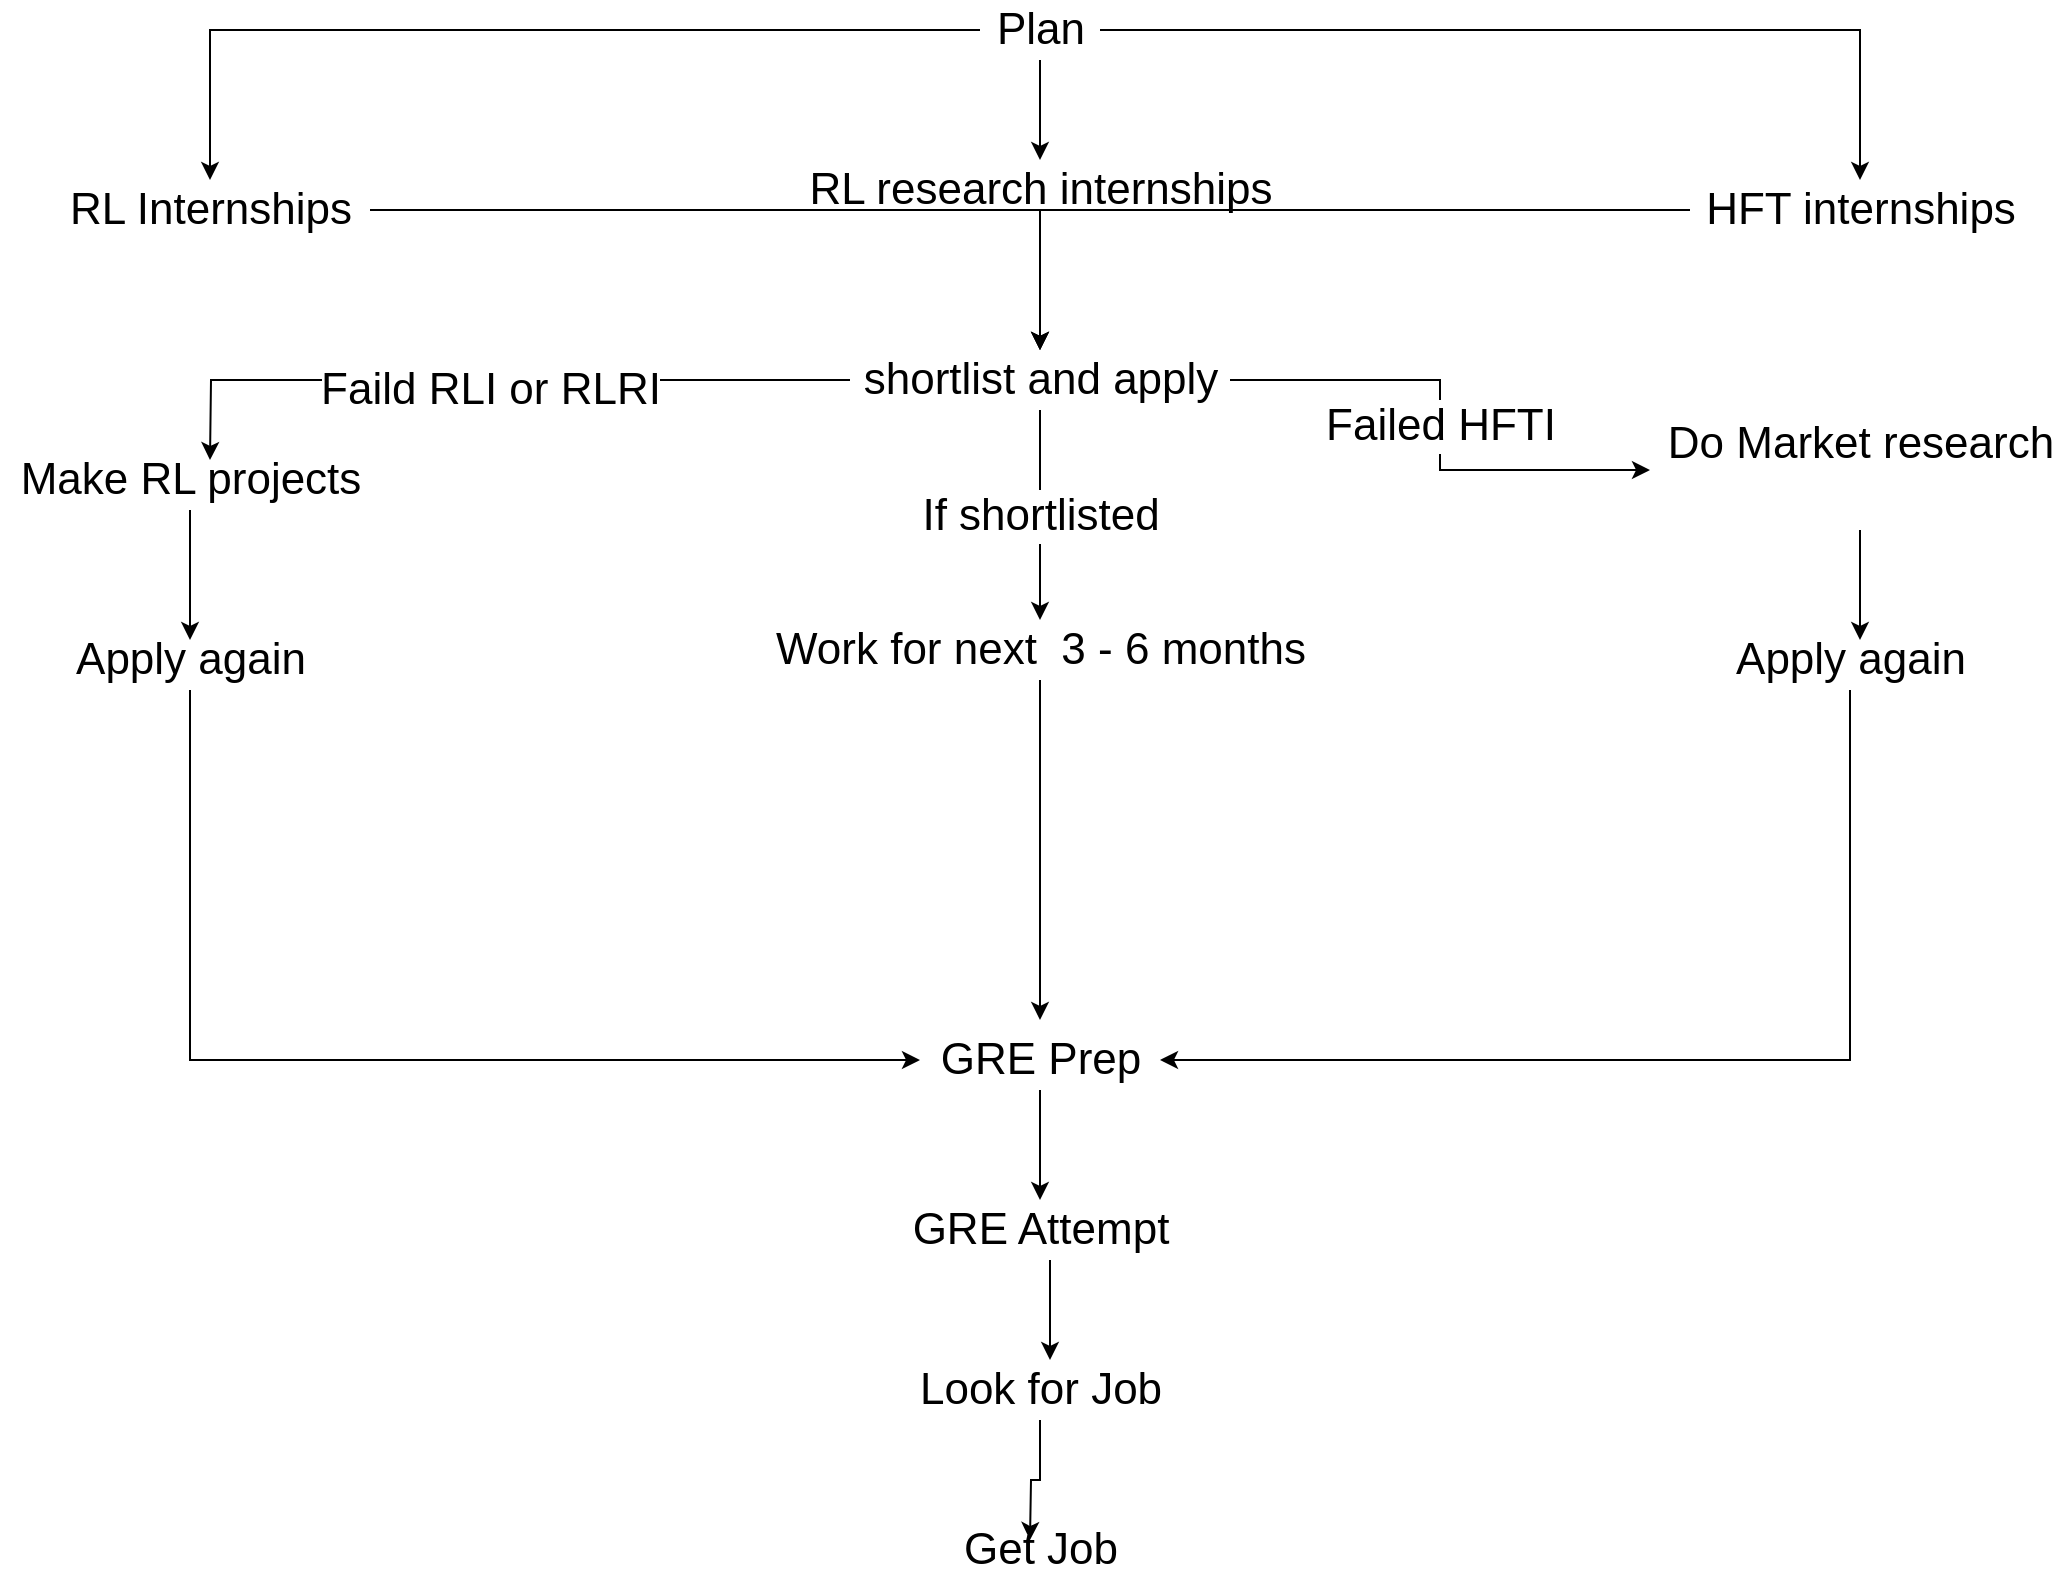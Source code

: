 <mxfile version="14.8.0" type="github"><diagram id="JyMA1FF_Z3HoRKJ4YqKp" name="Page-1"><mxGraphModel dx="2200" dy="752" grid="1" gridSize="10" guides="1" tooltips="1" connect="1" arrows="1" fold="1" page="1" pageScale="1" pageWidth="850" pageHeight="1100" math="0" shadow="0"><root><mxCell id="0"/><mxCell id="1" parent="0"/><mxCell id="hdbqBdg7iey2Or3MLaw9-4" style="edgeStyle=orthogonalEdgeStyle;rounded=0;orthogonalLoop=1;jettySize=auto;html=1;fontSize=22;" edge="1" parent="1" source="hdbqBdg7iey2Or3MLaw9-1" target="hdbqBdg7iey2Or3MLaw9-3"><mxGeometry relative="1" as="geometry"/></mxCell><mxCell id="hdbqBdg7iey2Or3MLaw9-6" style="edgeStyle=orthogonalEdgeStyle;rounded=0;orthogonalLoop=1;jettySize=auto;html=1;fontSize=22;" edge="1" parent="1" source="hdbqBdg7iey2Or3MLaw9-1" target="hdbqBdg7iey2Or3MLaw9-5"><mxGeometry relative="1" as="geometry"/></mxCell><mxCell id="hdbqBdg7iey2Or3MLaw9-8" style="edgeStyle=orthogonalEdgeStyle;rounded=0;orthogonalLoop=1;jettySize=auto;html=1;fontSize=22;" edge="1" parent="1" source="hdbqBdg7iey2Or3MLaw9-1" target="hdbqBdg7iey2Or3MLaw9-7"><mxGeometry relative="1" as="geometry"/></mxCell><mxCell id="hdbqBdg7iey2Or3MLaw9-1" value="Plan" style="text;html=1;align=center;verticalAlign=middle;resizable=0;points=[];autosize=1;strokeColor=none;fontSize=22;" vertex="1" parent="1"><mxGeometry x="475" y="20" width="60" height="30" as="geometry"/></mxCell><mxCell id="hdbqBdg7iey2Or3MLaw9-41" style="edgeStyle=orthogonalEdgeStyle;rounded=0;orthogonalLoop=1;jettySize=auto;html=1;fontSize=22;" edge="1" parent="1" source="hdbqBdg7iey2Or3MLaw9-3" target="hdbqBdg7iey2Or3MLaw9-9"><mxGeometry relative="1" as="geometry"/></mxCell><mxCell id="hdbqBdg7iey2Or3MLaw9-3" value="RL Internships" style="text;html=1;align=center;verticalAlign=middle;resizable=0;points=[];autosize=1;strokeColor=none;fontSize=22;" vertex="1" parent="1"><mxGeometry x="10" y="110" width="160" height="30" as="geometry"/></mxCell><mxCell id="hdbqBdg7iey2Or3MLaw9-39" style="edgeStyle=orthogonalEdgeStyle;rounded=0;orthogonalLoop=1;jettySize=auto;html=1;fontSize=22;" edge="1" parent="1" source="hdbqBdg7iey2Or3MLaw9-5" target="hdbqBdg7iey2Or3MLaw9-9"><mxGeometry relative="1" as="geometry"/></mxCell><mxCell id="hdbqBdg7iey2Or3MLaw9-5" value="RL research internships" style="text;html=1;align=center;verticalAlign=middle;resizable=0;points=[];autosize=1;strokeColor=none;fontSize=22;" vertex="1" parent="1"><mxGeometry x="380" y="100" width="250" height="30" as="geometry"/></mxCell><mxCell id="hdbqBdg7iey2Or3MLaw9-40" style="edgeStyle=orthogonalEdgeStyle;rounded=0;orthogonalLoop=1;jettySize=auto;html=1;fontSize=22;" edge="1" parent="1" source="hdbqBdg7iey2Or3MLaw9-7" target="hdbqBdg7iey2Or3MLaw9-9"><mxGeometry relative="1" as="geometry"/></mxCell><mxCell id="hdbqBdg7iey2Or3MLaw9-7" value="HFT internships" style="text;html=1;align=center;verticalAlign=middle;resizable=0;points=[];autosize=1;strokeColor=none;fontSize=22;" vertex="1" parent="1"><mxGeometry x="830" y="110" width="170" height="30" as="geometry"/></mxCell><mxCell id="hdbqBdg7iey2Or3MLaw9-26" style="edgeStyle=orthogonalEdgeStyle;rounded=0;orthogonalLoop=1;jettySize=auto;html=1;fontSize=22;" edge="1" parent="1" source="hdbqBdg7iey2Or3MLaw9-9"><mxGeometry relative="1" as="geometry"><mxPoint x="90" y="250" as="targetPoint"/></mxGeometry></mxCell><mxCell id="hdbqBdg7iey2Or3MLaw9-27" value="Faild RLI or RLRI" style="edgeLabel;html=1;align=center;verticalAlign=middle;resizable=0;points=[];fontSize=22;" vertex="1" connectable="0" parent="hdbqBdg7iey2Or3MLaw9-26"><mxGeometry y="5" relative="1" as="geometry"><mxPoint as="offset"/></mxGeometry></mxCell><mxCell id="hdbqBdg7iey2Or3MLaw9-42" value="If shortlisted" style="edgeStyle=orthogonalEdgeStyle;rounded=0;orthogonalLoop=1;jettySize=auto;html=1;fontSize=22;" edge="1" parent="1" source="hdbqBdg7iey2Or3MLaw9-9" target="hdbqBdg7iey2Or3MLaw9-16"><mxGeometry relative="1" as="geometry"/></mxCell><mxCell id="hdbqBdg7iey2Or3MLaw9-43" value="Failed HFTI" style="edgeStyle=orthogonalEdgeStyle;rounded=0;orthogonalLoop=1;jettySize=auto;html=1;fontSize=22;" edge="1" parent="1" source="hdbqBdg7iey2Or3MLaw9-9" target="hdbqBdg7iey2Or3MLaw9-35"><mxGeometry relative="1" as="geometry"/></mxCell><mxCell id="hdbqBdg7iey2Or3MLaw9-9" value="shortlist and apply" style="text;html=1;align=center;verticalAlign=middle;resizable=0;points=[];autosize=1;strokeColor=none;fontSize=22;" vertex="1" parent="1"><mxGeometry x="410" y="195" width="190" height="30" as="geometry"/></mxCell><mxCell id="hdbqBdg7iey2Or3MLaw9-15" value="&amp;nbsp;&amp;nbsp; " style="text;html=1;align=center;verticalAlign=middle;resizable=0;points=[];autosize=1;strokeColor=none;fontSize=22;" vertex="1" parent="1"><mxGeometry x="475" y="445" width="30" height="30" as="geometry"/></mxCell><mxCell id="hdbqBdg7iey2Or3MLaw9-17" style="edgeStyle=orthogonalEdgeStyle;rounded=0;orthogonalLoop=1;jettySize=auto;html=1;fontSize=22;" edge="1" parent="1" source="hdbqBdg7iey2Or3MLaw9-16"><mxGeometry relative="1" as="geometry"><mxPoint x="505" y="530" as="targetPoint"/></mxGeometry></mxCell><mxCell id="hdbqBdg7iey2Or3MLaw9-16" value="Work for next&amp;nbsp; 3 - 6 months" style="text;html=1;align=center;verticalAlign=middle;resizable=0;points=[];autosize=1;strokeColor=none;fontSize=22;" vertex="1" parent="1"><mxGeometry x="365" y="330" width="280" height="30" as="geometry"/></mxCell><mxCell id="hdbqBdg7iey2Or3MLaw9-19" style="edgeStyle=orthogonalEdgeStyle;rounded=0;orthogonalLoop=1;jettySize=auto;html=1;fontSize=22;" edge="1" parent="1" source="hdbqBdg7iey2Or3MLaw9-18"><mxGeometry relative="1" as="geometry"><mxPoint x="505" y="620" as="targetPoint"/></mxGeometry></mxCell><mxCell id="hdbqBdg7iey2Or3MLaw9-18" value="GRE Prep" style="text;html=1;align=center;verticalAlign=middle;resizable=0;points=[];autosize=1;strokeColor=none;fontSize=22;" vertex="1" parent="1"><mxGeometry x="445" y="535" width="120" height="30" as="geometry"/></mxCell><mxCell id="hdbqBdg7iey2Or3MLaw9-22" style="edgeStyle=orthogonalEdgeStyle;rounded=0;orthogonalLoop=1;jettySize=auto;html=1;fontSize=22;" edge="1" parent="1" source="hdbqBdg7iey2Or3MLaw9-20"><mxGeometry relative="1" as="geometry"><mxPoint x="510" y="700" as="targetPoint"/><Array as="points"><mxPoint x="510" y="690"/></Array></mxGeometry></mxCell><mxCell id="hdbqBdg7iey2Or3MLaw9-20" value="GRE Attempt" style="text;html=1;align=center;verticalAlign=middle;resizable=0;points=[];autosize=1;strokeColor=none;fontSize=22;" vertex="1" parent="1"><mxGeometry x="435" y="620" width="140" height="30" as="geometry"/></mxCell><mxCell id="hdbqBdg7iey2Or3MLaw9-24" style="edgeStyle=orthogonalEdgeStyle;rounded=0;orthogonalLoop=1;jettySize=auto;html=1;fontSize=22;" edge="1" parent="1" source="hdbqBdg7iey2Or3MLaw9-23"><mxGeometry relative="1" as="geometry"><mxPoint x="500" y="790" as="targetPoint"/></mxGeometry></mxCell><mxCell id="hdbqBdg7iey2Or3MLaw9-23" value="Look for Job" style="text;html=1;align=center;verticalAlign=middle;resizable=0;points=[];autosize=1;strokeColor=none;fontSize=22;" vertex="1" parent="1"><mxGeometry x="435" y="700" width="140" height="30" as="geometry"/></mxCell><mxCell id="hdbqBdg7iey2Or3MLaw9-25" value="Get Job" style="text;html=1;align=center;verticalAlign=middle;resizable=0;points=[];autosize=1;strokeColor=none;fontSize=22;" vertex="1" parent="1"><mxGeometry x="460" y="780" width="90" height="30" as="geometry"/></mxCell><mxCell id="hdbqBdg7iey2Or3MLaw9-29" style="edgeStyle=orthogonalEdgeStyle;rounded=0;orthogonalLoop=1;jettySize=auto;html=1;fontSize=22;" edge="1" parent="1" source="hdbqBdg7iey2Or3MLaw9-28"><mxGeometry relative="1" as="geometry"><mxPoint x="80" y="340" as="targetPoint"/></mxGeometry></mxCell><mxCell id="hdbqBdg7iey2Or3MLaw9-28" value="Make RL projects" style="text;html=1;align=center;verticalAlign=middle;resizable=0;points=[];autosize=1;strokeColor=none;fontSize=22;" vertex="1" parent="1"><mxGeometry x="-15" y="245" width="190" height="30" as="geometry"/></mxCell><mxCell id="hdbqBdg7iey2Or3MLaw9-31" style="edgeStyle=orthogonalEdgeStyle;rounded=0;orthogonalLoop=1;jettySize=auto;html=1;fontSize=22;" edge="1" parent="1" source="hdbqBdg7iey2Or3MLaw9-30" target="hdbqBdg7iey2Or3MLaw9-18"><mxGeometry relative="1" as="geometry"><mxPoint x="80" y="430" as="targetPoint"/><Array as="points"><mxPoint x="80" y="550"/></Array></mxGeometry></mxCell><mxCell id="hdbqBdg7iey2Or3MLaw9-30" value="Apply again" style="text;html=1;align=center;verticalAlign=middle;resizable=0;points=[];autosize=1;strokeColor=none;fontSize=22;" vertex="1" parent="1"><mxGeometry x="15" y="335" width="130" height="30" as="geometry"/></mxCell><mxCell id="hdbqBdg7iey2Or3MLaw9-36" style="edgeStyle=orthogonalEdgeStyle;rounded=0;orthogonalLoop=1;jettySize=auto;html=1;fontSize=22;" edge="1" parent="1" source="hdbqBdg7iey2Or3MLaw9-35"><mxGeometry relative="1" as="geometry"><mxPoint x="915" y="340" as="targetPoint"/></mxGeometry></mxCell><mxCell id="hdbqBdg7iey2Or3MLaw9-35" value="&lt;div&gt;Do Market research&lt;/div&gt;&lt;div&gt;&lt;br&gt;&lt;/div&gt;" style="text;html=1;align=center;verticalAlign=middle;resizable=0;points=[];autosize=1;strokeColor=none;fontSize=22;" vertex="1" parent="1"><mxGeometry x="810" y="225" width="210" height="60" as="geometry"/></mxCell><mxCell id="hdbqBdg7iey2Or3MLaw9-38" style="edgeStyle=orthogonalEdgeStyle;rounded=0;orthogonalLoop=1;jettySize=auto;html=1;fontSize=22;" edge="1" parent="1" source="hdbqBdg7iey2Or3MLaw9-37" target="hdbqBdg7iey2Or3MLaw9-18"><mxGeometry relative="1" as="geometry"><Array as="points"><mxPoint x="910" y="550"/></Array></mxGeometry></mxCell><mxCell id="hdbqBdg7iey2Or3MLaw9-37" value="Apply again" style="text;html=1;align=center;verticalAlign=middle;resizable=0;points=[];autosize=1;strokeColor=none;fontSize=22;" vertex="1" parent="1"><mxGeometry x="845" y="335" width="130" height="30" as="geometry"/></mxCell></root></mxGraphModel></diagram></mxfile>